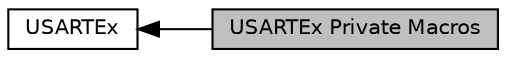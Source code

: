 digraph "USARTEx Private Macros"
{
  edge [fontname="Helvetica",fontsize="10",labelfontname="Helvetica",labelfontsize="10"];
  node [fontname="Helvetica",fontsize="10",shape=record];
  rankdir=LR;
  Node1 [label="USARTEx",height=0.2,width=0.4,color="black", fillcolor="white", style="filled",URL="$group___u_s_a_r_t_ex.html"];
  Node0 [label="USARTEx Private Macros",height=0.2,width=0.4,color="black", fillcolor="grey75", style="filled", fontcolor="black"];
  Node1->Node0 [shape=plaintext, dir="back", style="solid"];
}
